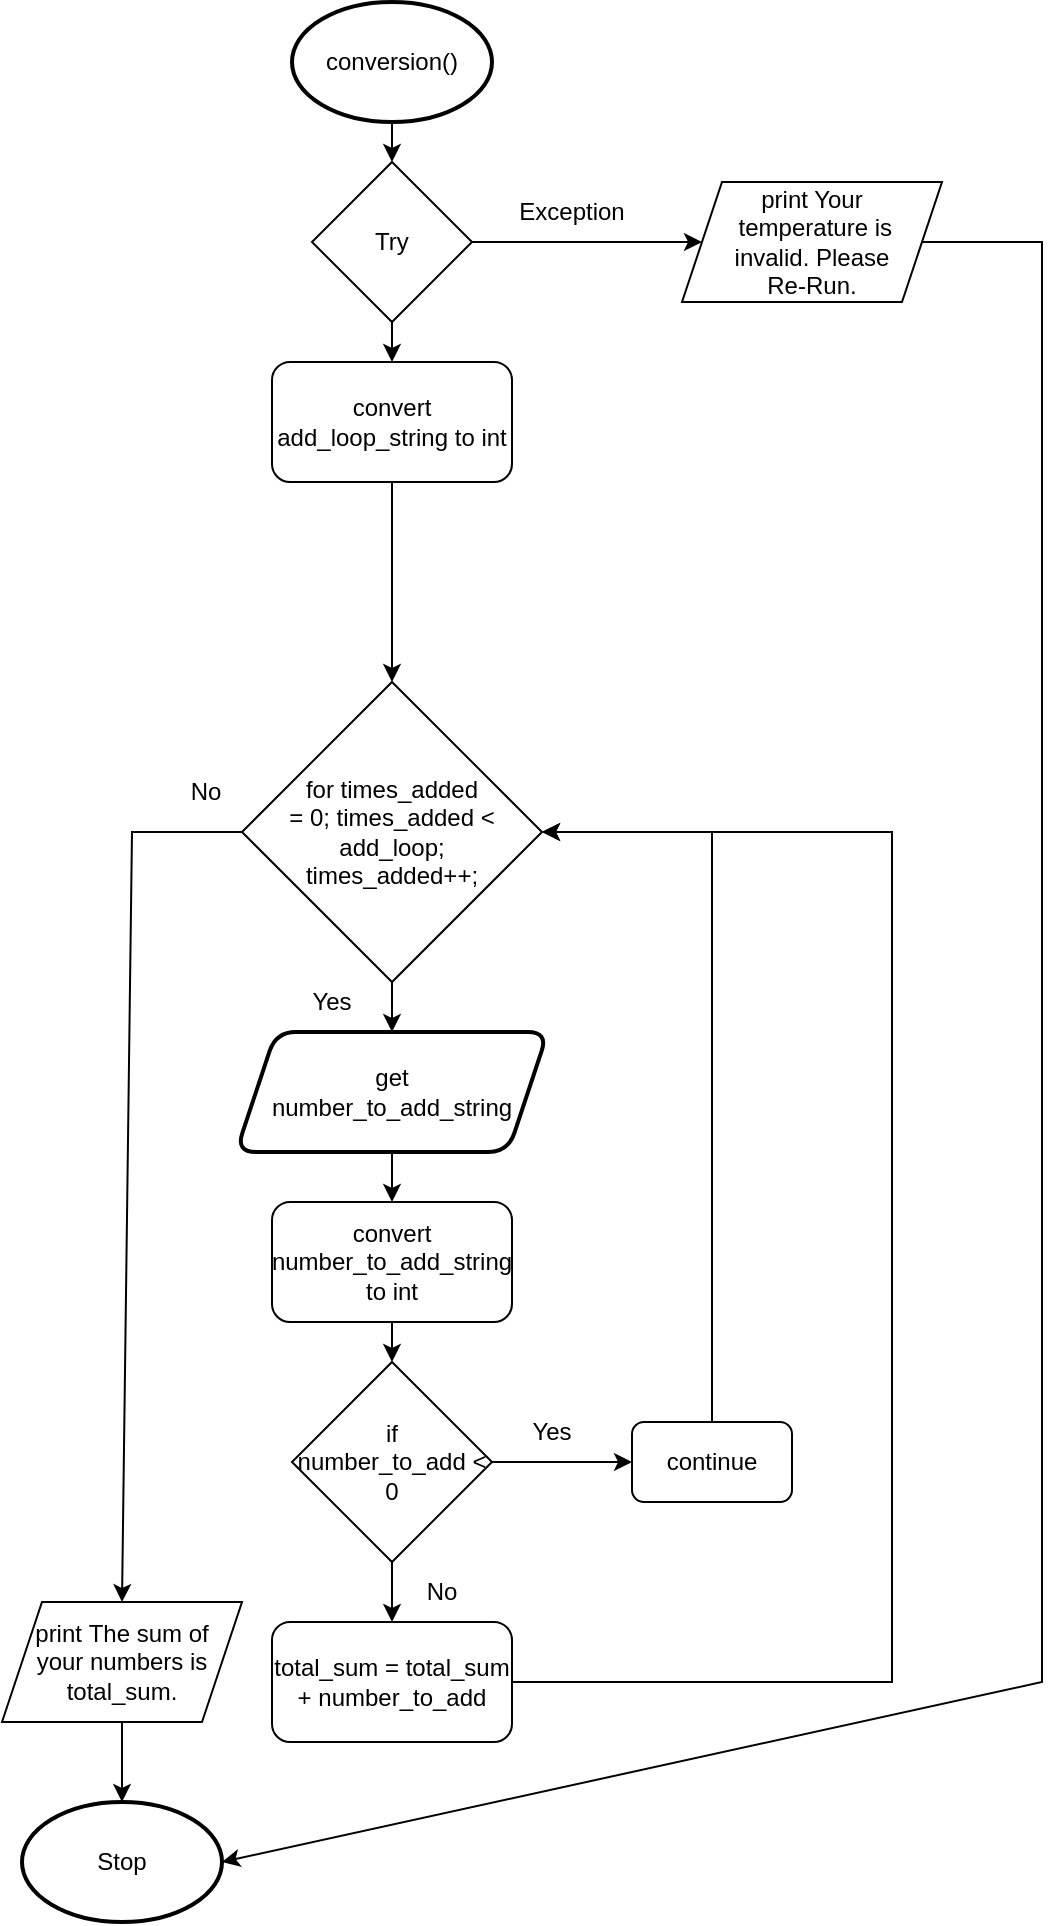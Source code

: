 <mxfile>
    <diagram id="q7JZCSy0gCoaakLFXjkL" name="Page-1">
        <mxGraphModel dx="665" dy="460" grid="1" gridSize="10" guides="1" tooltips="1" connect="1" arrows="1" fold="1" page="1" pageScale="1" pageWidth="827" pageHeight="1169" math="0" shadow="0">
            <root>
                <mxCell id="0"/>
                <mxCell id="1" parent="0"/>
                <mxCell id="51" style="edgeStyle=none;html=1;exitX=0.5;exitY=1;exitDx=0;exitDy=0;exitPerimeter=0;entryX=0.5;entryY=0;entryDx=0;entryDy=0;" edge="1" parent="1" source="19" target="23">
                    <mxGeometry relative="1" as="geometry"/>
                </mxCell>
                <mxCell id="19" value="conversion()" style="strokeWidth=2;html=1;shape=mxgraph.flowchart.start_1;whiteSpace=wrap;" vertex="1" parent="1">
                    <mxGeometry x="185" y="40" width="100" height="60" as="geometry"/>
                </mxCell>
                <mxCell id="20" value="Stop" style="strokeWidth=2;html=1;shape=mxgraph.flowchart.start_1;whiteSpace=wrap;" vertex="1" parent="1">
                    <mxGeometry x="50" y="940" width="100" height="60" as="geometry"/>
                </mxCell>
                <mxCell id="21" style="edgeStyle=none;html=1;exitX=1;exitY=0.5;exitDx=0;exitDy=0;entryX=0;entryY=0.5;entryDx=0;entryDy=0;" edge="1" parent="1" source="23" target="27">
                    <mxGeometry relative="1" as="geometry"/>
                </mxCell>
                <mxCell id="22" style="edgeStyle=none;rounded=0;html=1;exitX=0.5;exitY=1;exitDx=0;exitDy=0;entryX=0.5;entryY=0;entryDx=0;entryDy=0;" edge="1" parent="1" source="23" target="43">
                    <mxGeometry relative="1" as="geometry"/>
                </mxCell>
                <mxCell id="23" value="Try" style="rhombus;whiteSpace=wrap;html=1;" vertex="1" parent="1">
                    <mxGeometry x="195" y="120" width="80" height="80" as="geometry"/>
                </mxCell>
                <mxCell id="26" style="edgeStyle=none;html=1;exitX=1;exitY=0.5;exitDx=0;exitDy=0;entryX=1;entryY=0.5;entryDx=0;entryDy=0;entryPerimeter=0;rounded=0;" edge="1" parent="1" source="27" target="20">
                    <mxGeometry relative="1" as="geometry">
                        <Array as="points">
                            <mxPoint x="560" y="160"/>
                            <mxPoint x="560" y="880"/>
                        </Array>
                    </mxGeometry>
                </mxCell>
                <mxCell id="27" value="print Your&lt;br&gt;&amp;nbsp;temperature is &lt;br&gt;invalid. Please &lt;br&gt;Re-Run." style="shape=parallelogram;perimeter=parallelogramPerimeter;whiteSpace=wrap;html=1;fixedSize=1;" vertex="1" parent="1">
                    <mxGeometry x="380" y="130" width="130" height="60" as="geometry"/>
                </mxCell>
                <mxCell id="28" style="edgeStyle=none;rounded=0;html=1;exitX=0.5;exitY=1;exitDx=0;exitDy=0;entryX=0.5;entryY=0;entryDx=0;entryDy=0;" edge="1" parent="1" source="29" target="32">
                    <mxGeometry relative="1" as="geometry"/>
                </mxCell>
                <mxCell id="29" value="convert number_to_add_string to int" style="rounded=1;whiteSpace=wrap;html=1;" vertex="1" parent="1">
                    <mxGeometry x="175" y="640" width="120" height="60" as="geometry"/>
                </mxCell>
                <mxCell id="30" style="edgeStyle=none;rounded=0;html=1;exitX=1;exitY=0.5;exitDx=0;exitDy=0;entryX=0;entryY=0.5;entryDx=0;entryDy=0;" edge="1" parent="1" source="32" target="36">
                    <mxGeometry relative="1" as="geometry">
                        <Array as="points"/>
                    </mxGeometry>
                </mxCell>
                <mxCell id="31" style="edgeStyle=none;rounded=0;html=1;exitX=0.5;exitY=1;exitDx=0;exitDy=0;entryX=0.5;entryY=0;entryDx=0;entryDy=0;" edge="1" parent="1" source="32" target="48">
                    <mxGeometry relative="1" as="geometry"/>
                </mxCell>
                <mxCell id="32" value="if &lt;br&gt;number_to_add &amp;lt; 0" style="rhombus;whiteSpace=wrap;html=1;" vertex="1" parent="1">
                    <mxGeometry x="185" y="720" width="100" height="100" as="geometry"/>
                </mxCell>
                <mxCell id="33" style="edgeStyle=none;rounded=0;html=1;exitX=0.5;exitY=1;exitDx=0;exitDy=0;entryX=0.5;entryY=0;entryDx=0;entryDy=0;entryPerimeter=0;" edge="1" parent="1" source="34" target="20">
                    <mxGeometry relative="1" as="geometry">
                        <Array as="points"/>
                    </mxGeometry>
                </mxCell>
                <mxCell id="34" value="print&amp;nbsp;The sum of &lt;br&gt;your numbers is total_sum." style="shape=parallelogram;perimeter=parallelogramPerimeter;whiteSpace=wrap;html=1;fixedSize=1;" vertex="1" parent="1">
                    <mxGeometry x="40" y="840.0" width="120" height="60" as="geometry"/>
                </mxCell>
                <mxCell id="35" style="edgeStyle=none;rounded=0;html=1;exitX=0.5;exitY=0;exitDx=0;exitDy=0;entryX=1;entryY=0.5;entryDx=0;entryDy=0;" edge="1" parent="1" source="36" target="46">
                    <mxGeometry relative="1" as="geometry">
                        <Array as="points">
                            <mxPoint x="395" y="455"/>
                        </Array>
                    </mxGeometry>
                </mxCell>
                <mxCell id="36" value="continue" style="rounded=1;whiteSpace=wrap;html=1;" vertex="1" parent="1">
                    <mxGeometry x="355" y="750" width="80" height="40" as="geometry"/>
                </mxCell>
                <mxCell id="37" value="Yes" style="text;html=1;strokeColor=none;fillColor=none;align=center;verticalAlign=middle;whiteSpace=wrap;rounded=0;" vertex="1" parent="1">
                    <mxGeometry x="295" y="740" width="40" height="30" as="geometry"/>
                </mxCell>
                <mxCell id="38" value="No" style="text;html=1;strokeColor=none;fillColor=none;align=center;verticalAlign=middle;whiteSpace=wrap;rounded=0;" vertex="1" parent="1">
                    <mxGeometry x="245" y="820.0" width="30" height="30" as="geometry"/>
                </mxCell>
                <mxCell id="39" value="Exception" style="text;html=1;strokeColor=none;fillColor=none;align=center;verticalAlign=middle;whiteSpace=wrap;rounded=0;" vertex="1" parent="1">
                    <mxGeometry x="295" y="130" width="60" height="30" as="geometry"/>
                </mxCell>
                <mxCell id="40" style="edgeStyle=none;rounded=0;html=1;exitX=0.5;exitY=1;exitDx=0;exitDy=0;entryX=0.5;entryY=0;entryDx=0;entryDy=0;" edge="1" parent="1" source="41" target="29">
                    <mxGeometry relative="1" as="geometry"/>
                </mxCell>
                <mxCell id="41" value="get &lt;br&gt;number_to_add_string" style="shape=parallelogram;perimeter=parallelogramPerimeter;whiteSpace=wrap;html=1;fixedSize=1;rounded=1;strokeWidth=2;" vertex="1" parent="1">
                    <mxGeometry x="157" y="555" width="156" height="60" as="geometry"/>
                </mxCell>
                <mxCell id="42" style="edgeStyle=none;rounded=0;html=1;exitX=0.5;exitY=1;exitDx=0;exitDy=0;entryX=0.5;entryY=0;entryDx=0;entryDy=0;" edge="1" parent="1" source="43" target="46">
                    <mxGeometry relative="1" as="geometry"/>
                </mxCell>
                <mxCell id="43" value="convert add_loop_string to int" style="rounded=1;whiteSpace=wrap;html=1;" vertex="1" parent="1">
                    <mxGeometry x="175" y="220" width="120" height="60" as="geometry"/>
                </mxCell>
                <mxCell id="44" style="edgeStyle=none;rounded=0;html=1;exitX=0.5;exitY=1;exitDx=0;exitDy=0;entryX=0.5;entryY=0;entryDx=0;entryDy=0;" edge="1" parent="1" source="46" target="41">
                    <mxGeometry relative="1" as="geometry"/>
                </mxCell>
                <mxCell id="45" style="edgeStyle=none;rounded=0;html=1;exitX=0;exitY=0.5;exitDx=0;exitDy=0;entryX=0.5;entryY=0;entryDx=0;entryDy=0;" edge="1" parent="1" source="46" target="34">
                    <mxGeometry relative="1" as="geometry">
                        <Array as="points">
                            <mxPoint x="105" y="455"/>
                        </Array>
                    </mxGeometry>
                </mxCell>
                <mxCell id="46" value="for times_added &lt;br&gt;= 0; times_added &amp;lt; add_loop; &lt;br&gt;times_added++;" style="rhombus;whiteSpace=wrap;html=1;" vertex="1" parent="1">
                    <mxGeometry x="160" y="380" width="150" height="150" as="geometry"/>
                </mxCell>
                <mxCell id="47" style="edgeStyle=none;rounded=0;html=1;exitX=1;exitY=0.5;exitDx=0;exitDy=0;entryX=1;entryY=0.5;entryDx=0;entryDy=0;" edge="1" parent="1" source="48" target="46">
                    <mxGeometry relative="1" as="geometry">
                        <Array as="points">
                            <mxPoint x="485" y="880"/>
                            <mxPoint x="485" y="455"/>
                        </Array>
                    </mxGeometry>
                </mxCell>
                <mxCell id="48" value="total_sum = total_sum + number_to_add" style="rounded=1;whiteSpace=wrap;html=1;" vertex="1" parent="1">
                    <mxGeometry x="175" y="850.0" width="120" height="60" as="geometry"/>
                </mxCell>
                <mxCell id="49" value="Yes" style="text;html=1;strokeColor=none;fillColor=none;align=center;verticalAlign=middle;whiteSpace=wrap;rounded=0;" vertex="1" parent="1">
                    <mxGeometry x="185" y="525" width="40" height="30" as="geometry"/>
                </mxCell>
                <mxCell id="50" value="No" style="text;html=1;strokeColor=none;fillColor=none;align=center;verticalAlign=middle;whiteSpace=wrap;rounded=0;" vertex="1" parent="1">
                    <mxGeometry x="127" y="420" width="30" height="30" as="geometry"/>
                </mxCell>
            </root>
        </mxGraphModel>
    </diagram>
</mxfile>